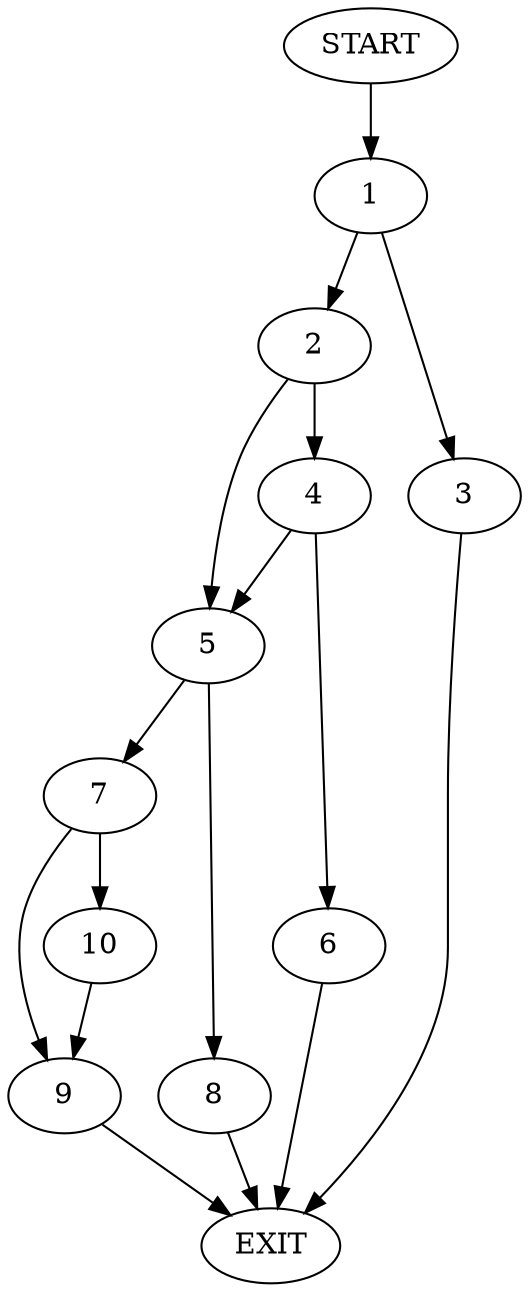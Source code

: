 digraph {
0 [label="START"]
11 [label="EXIT"]
0 -> 1
1 -> 2
1 -> 3
2 -> 4
2 -> 5
3 -> 11
4 -> 5
4 -> 6
5 -> 7
5 -> 8
6 -> 11
7 -> 9
7 -> 10
8 -> 11
10 -> 9
9 -> 11
}
